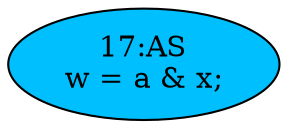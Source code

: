 strict digraph "" {
	node [label="\N"];
	"17:AS"	[ast="<pyverilog.vparser.ast.Assign object at 0x7fd48b3a4950>",
		def_var="['w']",
		fillcolor=deepskyblue,
		label="17:AS
w = a & x;",
		statements="[]",
		style=filled,
		typ=Assign,
		use_var="['a', 'x']"];
}

